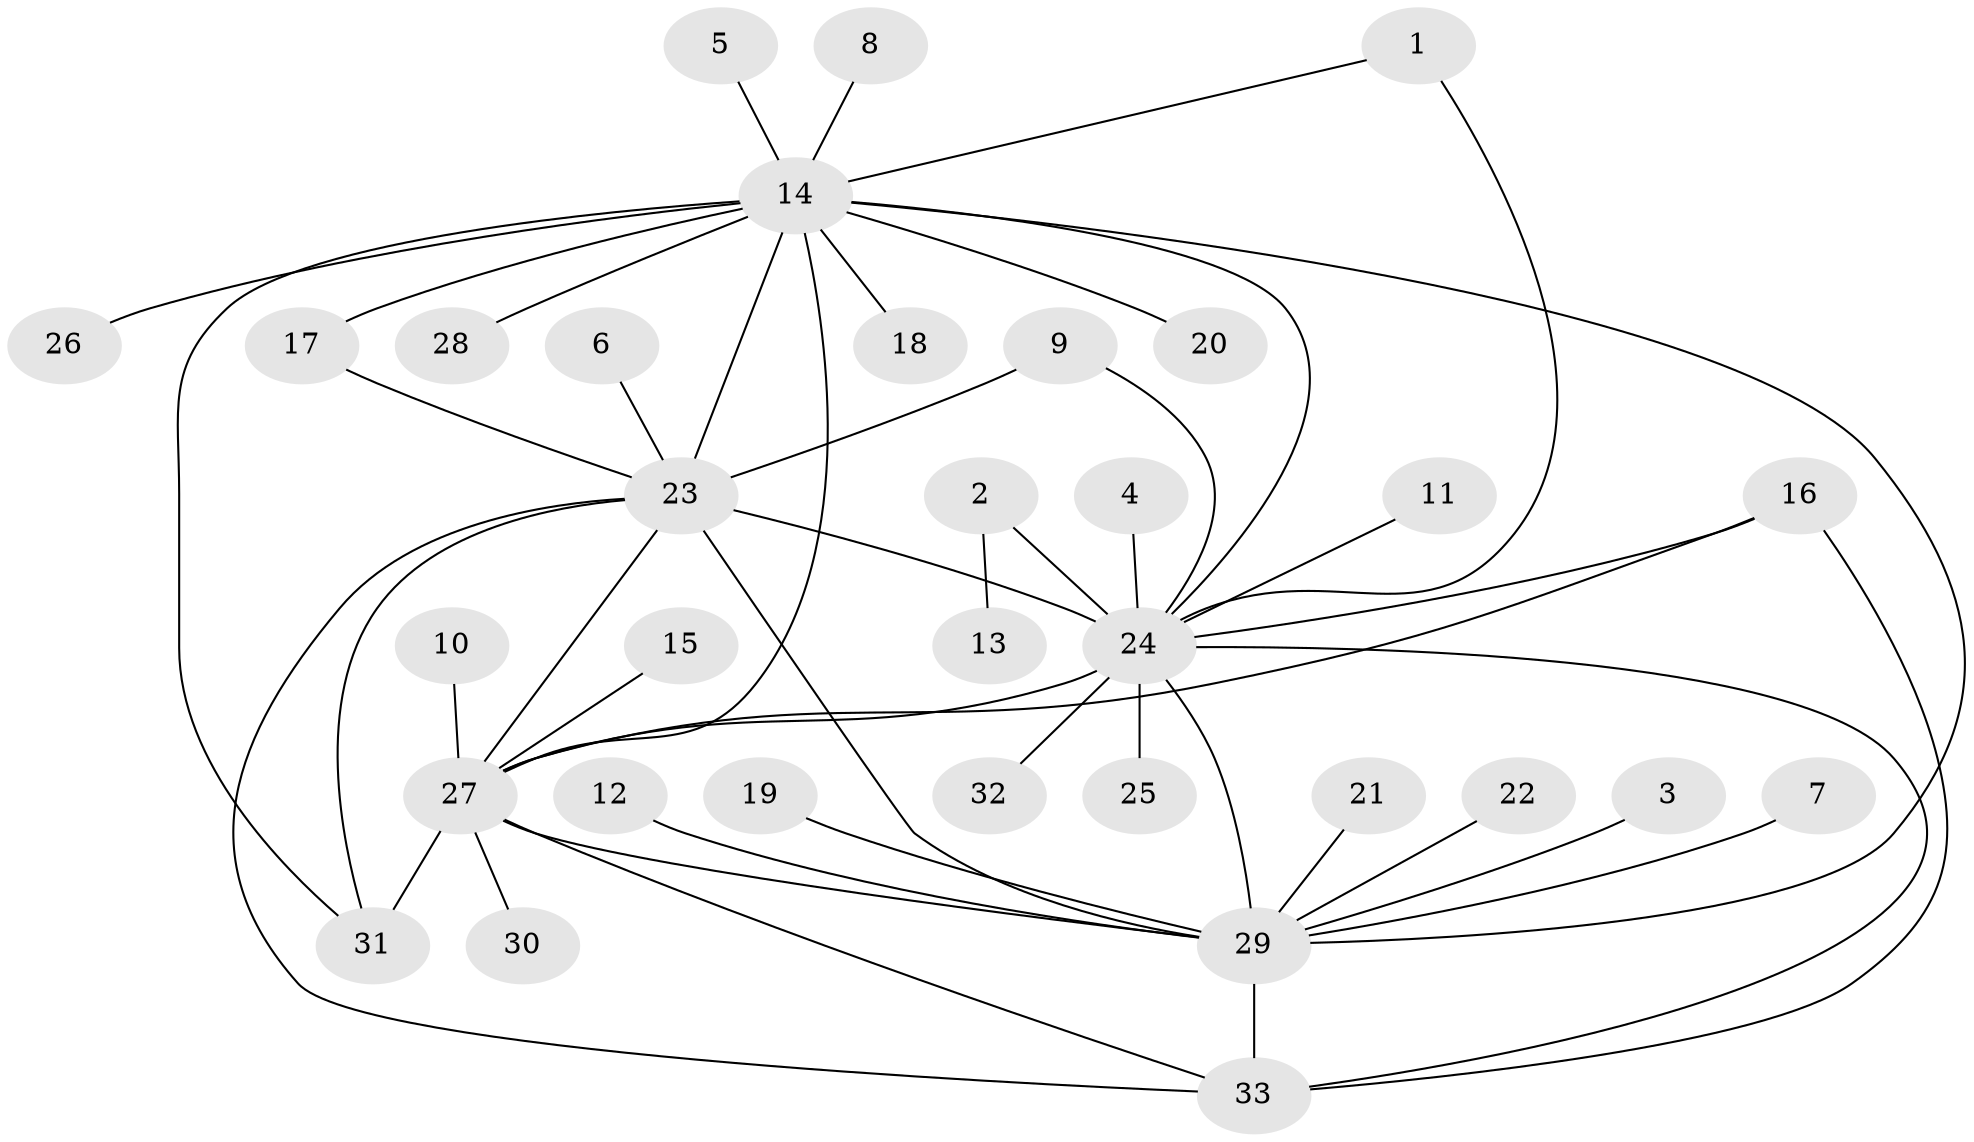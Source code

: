// original degree distribution, {17: 0.030303030303030304, 2: 0.25757575757575757, 4: 0.06060606060606061, 7: 0.015151515151515152, 1: 0.4696969696969697, 19: 0.015151515151515152, 11: 0.015151515151515152, 3: 0.12121212121212122, 8: 0.015151515151515152}
// Generated by graph-tools (version 1.1) at 2025/49/03/09/25 03:49:53]
// undirected, 33 vertices, 48 edges
graph export_dot {
graph [start="1"]
  node [color=gray90,style=filled];
  1;
  2;
  3;
  4;
  5;
  6;
  7;
  8;
  9;
  10;
  11;
  12;
  13;
  14;
  15;
  16;
  17;
  18;
  19;
  20;
  21;
  22;
  23;
  24;
  25;
  26;
  27;
  28;
  29;
  30;
  31;
  32;
  33;
  1 -- 14 [weight=1.0];
  1 -- 24 [weight=1.0];
  2 -- 13 [weight=1.0];
  2 -- 24 [weight=1.0];
  3 -- 29 [weight=1.0];
  4 -- 24 [weight=1.0];
  5 -- 14 [weight=1.0];
  6 -- 23 [weight=1.0];
  7 -- 29 [weight=1.0];
  8 -- 14 [weight=1.0];
  9 -- 23 [weight=1.0];
  9 -- 24 [weight=1.0];
  10 -- 27 [weight=1.0];
  11 -- 24 [weight=1.0];
  12 -- 29 [weight=1.0];
  14 -- 17 [weight=1.0];
  14 -- 18 [weight=1.0];
  14 -- 20 [weight=1.0];
  14 -- 23 [weight=1.0];
  14 -- 24 [weight=1.0];
  14 -- 26 [weight=1.0];
  14 -- 27 [weight=3.0];
  14 -- 28 [weight=1.0];
  14 -- 29 [weight=1.0];
  14 -- 31 [weight=1.0];
  15 -- 27 [weight=1.0];
  16 -- 24 [weight=1.0];
  16 -- 27 [weight=1.0];
  16 -- 33 [weight=1.0];
  17 -- 23 [weight=1.0];
  19 -- 29 [weight=1.0];
  21 -- 29 [weight=1.0];
  22 -- 29 [weight=1.0];
  23 -- 24 [weight=3.0];
  23 -- 27 [weight=1.0];
  23 -- 29 [weight=1.0];
  23 -- 31 [weight=1.0];
  23 -- 33 [weight=1.0];
  24 -- 25 [weight=1.0];
  24 -- 27 [weight=1.0];
  24 -- 29 [weight=1.0];
  24 -- 32 [weight=1.0];
  24 -- 33 [weight=1.0];
  27 -- 29 [weight=2.0];
  27 -- 30 [weight=1.0];
  27 -- 31 [weight=1.0];
  27 -- 33 [weight=1.0];
  29 -- 33 [weight=1.0];
}
